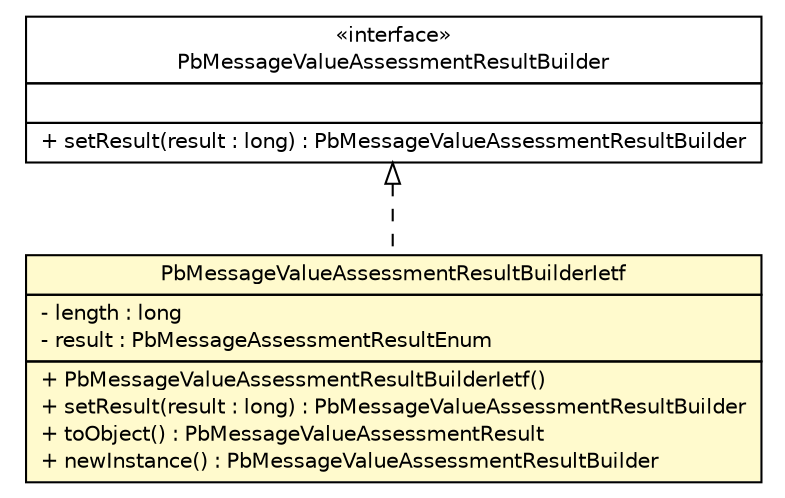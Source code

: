 #!/usr/local/bin/dot
#
# Class diagram 
# Generated by UMLGraph version R5_6 (http://www.umlgraph.org/)
#

digraph G {
	edge [fontname="Helvetica",fontsize=10,labelfontname="Helvetica",labelfontsize=10];
	node [fontname="Helvetica",fontsize=10,shape=plaintext];
	nodesep=0.25;
	ranksep=0.5;
	// org.ietf.nea.pb.message.PbMessageValueAssessmentResultBuilderIetf
	c117004 [label=<<table title="org.ietf.nea.pb.message.PbMessageValueAssessmentResultBuilderIetf" border="0" cellborder="1" cellspacing="0" cellpadding="2" port="p" bgcolor="lemonChiffon" href="./PbMessageValueAssessmentResultBuilderIetf.html">
		<tr><td><table border="0" cellspacing="0" cellpadding="1">
<tr><td align="center" balign="center"> PbMessageValueAssessmentResultBuilderIetf </td></tr>
		</table></td></tr>
		<tr><td><table border="0" cellspacing="0" cellpadding="1">
<tr><td align="left" balign="left"> - length : long </td></tr>
<tr><td align="left" balign="left"> - result : PbMessageAssessmentResultEnum </td></tr>
		</table></td></tr>
		<tr><td><table border="0" cellspacing="0" cellpadding="1">
<tr><td align="left" balign="left"> + PbMessageValueAssessmentResultBuilderIetf() </td></tr>
<tr><td align="left" balign="left"> + setResult(result : long) : PbMessageValueAssessmentResultBuilder </td></tr>
<tr><td align="left" balign="left"> + toObject() : PbMessageValueAssessmentResult </td></tr>
<tr><td align="left" balign="left"> + newInstance() : PbMessageValueAssessmentResultBuilder </td></tr>
		</table></td></tr>
		</table>>, URL="./PbMessageValueAssessmentResultBuilderIetf.html", fontname="Helvetica", fontcolor="black", fontsize=10.0];
	// org.ietf.nea.pb.message.PbMessageValueAssessmentResultBuilder
	c117016 [label=<<table title="org.ietf.nea.pb.message.PbMessageValueAssessmentResultBuilder" border="0" cellborder="1" cellspacing="0" cellpadding="2" port="p" href="./PbMessageValueAssessmentResultBuilder.html">
		<tr><td><table border="0" cellspacing="0" cellpadding="1">
<tr><td align="center" balign="center"> &#171;interface&#187; </td></tr>
<tr><td align="center" balign="center"> PbMessageValueAssessmentResultBuilder </td></tr>
		</table></td></tr>
		<tr><td><table border="0" cellspacing="0" cellpadding="1">
<tr><td align="left" balign="left">  </td></tr>
		</table></td></tr>
		<tr><td><table border="0" cellspacing="0" cellpadding="1">
<tr><td align="left" balign="left"> + setResult(result : long) : PbMessageValueAssessmentResultBuilder </td></tr>
		</table></td></tr>
		</table>>, URL="./PbMessageValueAssessmentResultBuilder.html", fontname="Helvetica", fontcolor="black", fontsize=10.0];
	//org.ietf.nea.pb.message.PbMessageValueAssessmentResultBuilderIetf implements org.ietf.nea.pb.message.PbMessageValueAssessmentResultBuilder
	c117016:p -> c117004:p [dir=back,arrowtail=empty,style=dashed];
}

